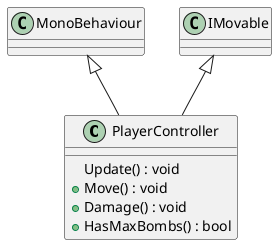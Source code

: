 @startuml
class PlayerController {
    Update() : void
    + Move() : void
    + Damage() : void
    + HasMaxBombs() : bool
}
MonoBehaviour <|-- PlayerController
IMovable <|-- PlayerController
@enduml

